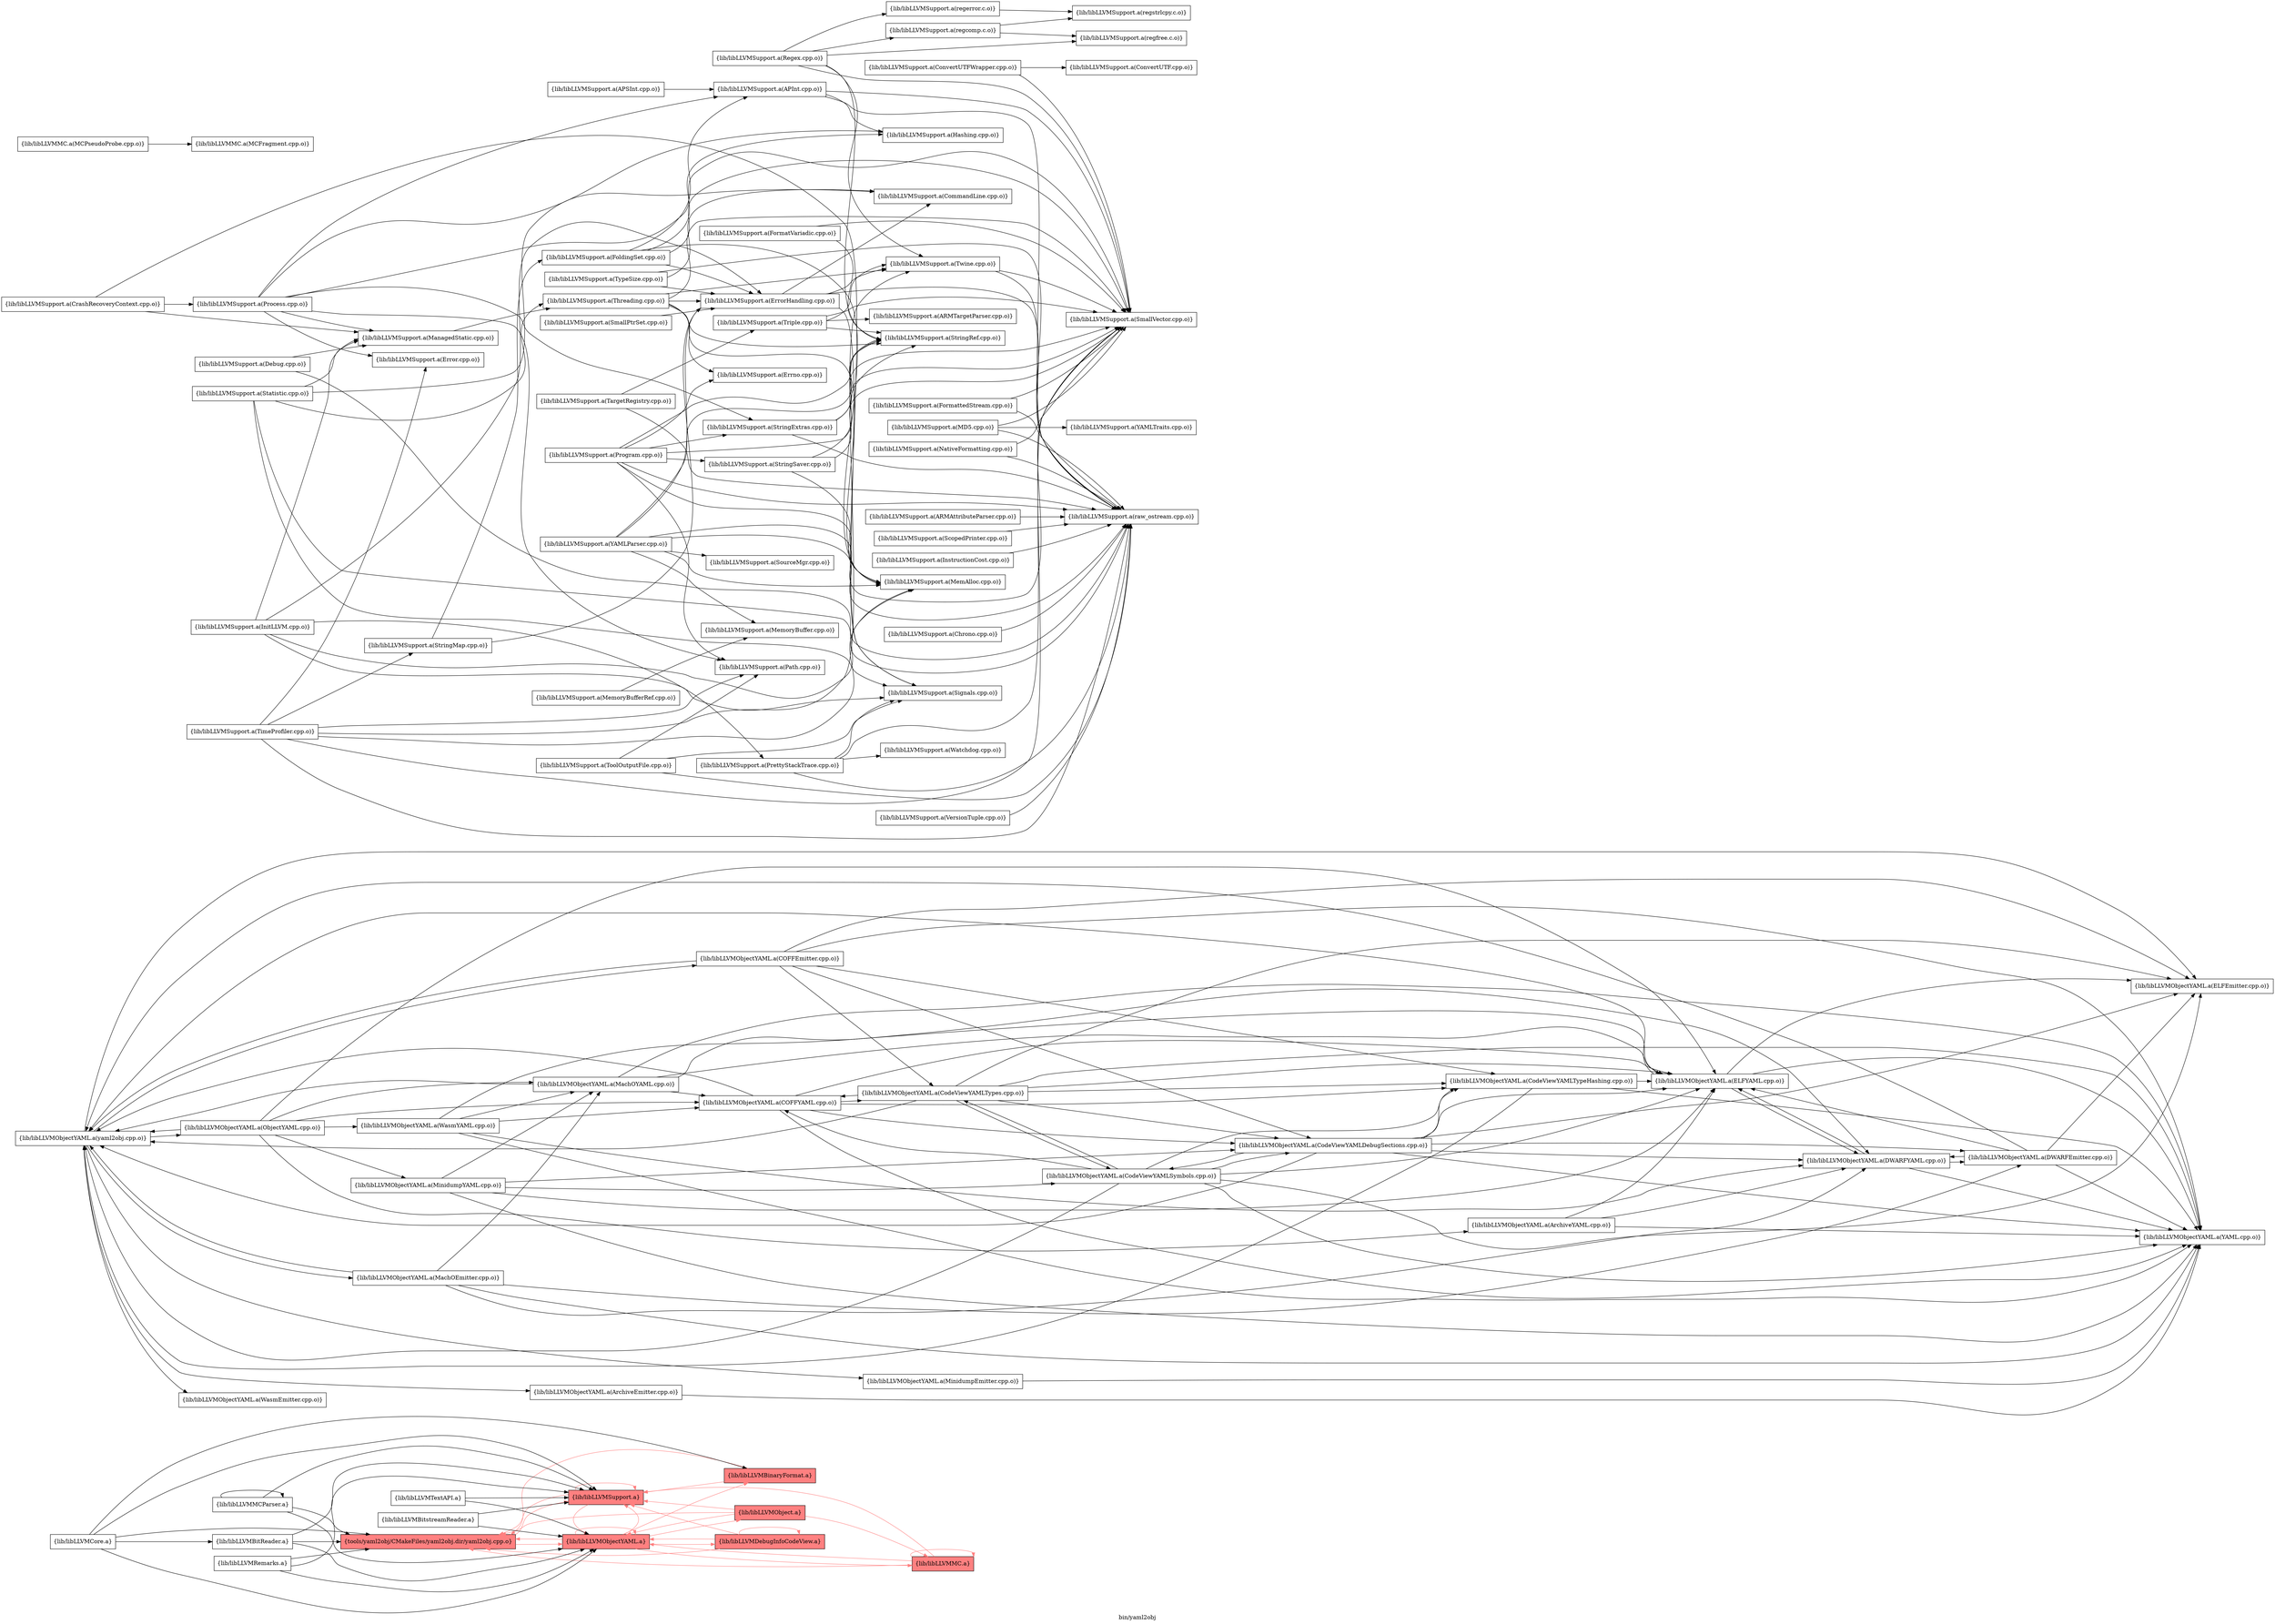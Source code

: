 digraph "bin/yaml2obj" {
	label="bin/yaml2obj";
	rankdir="LR"
	{ rank=same; Node0x555b0dc8dea8;  }
	{ rank=same; Node0x555b0dc8ce68; Node0x555b0dc8d318;  }

	Node0x555b0dc8dea8 [shape=record,shape=box,style=filled,fillcolor="1.000000 0.5 1",group=1,label="{tools/yaml2obj/CMakeFiles/yaml2obj.dir/yaml2obj.cpp.o}"];
	Node0x555b0dc8dea8 -> Node0x555b0dc8ce68[color="1.000000 0.5 1"];
	Node0x555b0dc8dea8 -> Node0x555b0dc8d318[color="1.000000 0.5 1"];
	Node0x555b0dc8ce68 [shape=record,shape=box,style=filled,fillcolor="1.000000 0.5 1",group=1,label="{lib/libLLVMObjectYAML.a}"];
	Node0x555b0dc8ce68 -> Node0x555b0dc8d318[color="1.000000 0.5 1"];
	Node0x555b0dc8ce68 -> Node0x555b0dc8dea8[color="1.000000 0.5 1"];
	Node0x555b0dc8ce68 -> Node0x555b0dc8ce68[color="1.000000 0.5 1"];
	Node0x555b0dc8ce68 -> Node0x555b0dc8b018[color="1.000000 0.5 1"];
	Node0x555b0dc8ce68 -> Node0x555b0dc8ad48[color="1.000000 0.5 1"];
	Node0x555b0dc8ce68 -> Node0x555b0dc89218[color="1.000000 0.5 1"];
	Node0x555b0dc8ce68 -> Node0x555b0dc8d7c8[color="1.000000 0.5 1"];
	Node0x555b0dc8d318 [shape=record,shape=box,style=filled,fillcolor="1.000000 0.5 1",group=1,label="{lib/libLLVMSupport.a}"];
	Node0x555b0dc8d318 -> Node0x555b0dc8ce68[color="1.000000 0.5 1"];
	Node0x555b0dc8d318 -> Node0x555b0dc8d318[color="1.000000 0.5 1"];
	Node0x555b0dc8d318 -> Node0x555b0dc8dea8[color="1.000000 0.5 1"];
	Node0x555b0dc8c378 [shape=record,shape=box,group=0,label="{lib/libLLVMObjectYAML.a(yaml2obj.cpp.o)}"];
	Node0x555b0dc8c378 -> Node0x555b0dc8a258;
	Node0x555b0dc8c378 -> Node0x555b0dc891c8;
	Node0x555b0dc8c378 -> Node0x555b0dc910a8;
	Node0x555b0dc8c378 -> Node0x555b0dc91378;
	Node0x555b0dc8c378 -> Node0x555b0dc8ce18;
	Node0x555b0dc8c378 -> Node0x555b0dc8d278;
	Node0x555b0dc8c378 -> Node0x555b0dc8de58;
	Node0x555b0dc8a258 [shape=record,shape=box,group=0,label="{lib/libLLVMObjectYAML.a(ObjectYAML.cpp.o)}"];
	Node0x555b0dc8a258 -> Node0x555b0dc8c378;
	Node0x555b0dc8a258 -> Node0x555b0dc8aa78;
	Node0x555b0dc8a258 -> Node0x555b0dc8f938;
	Node0x555b0dc8a258 -> Node0x555b0dc889a8;
	Node0x555b0dc8a258 -> Node0x555b0dc881d8;
	Node0x555b0dc8a258 -> Node0x555b0dc87af8;
	Node0x555b0dc8a258 -> Node0x555b0dc8c198;
	Node0x555b0dc891c8 [shape=record,shape=box,group=0,label="{lib/libLLVMObjectYAML.a(ELFEmitter.cpp.o)}"];
	Node0x555b0dc910a8 [shape=record,shape=box,group=0,label="{lib/libLLVMObjectYAML.a(ArchiveEmitter.cpp.o)}"];
	Node0x555b0dc910a8 -> Node0x555b0dc8b248;
	Node0x555b0dc91378 [shape=record,shape=box,group=0,label="{lib/libLLVMObjectYAML.a(COFFEmitter.cpp.o)}"];
	Node0x555b0dc91378 -> Node0x555b0dc8c378;
	Node0x555b0dc91378 -> Node0x555b0dc8b248;
	Node0x555b0dc91378 -> Node0x555b0dc891c8;
	Node0x555b0dc91378 -> Node0x555b0dc8f758;
	Node0x555b0dc91378 -> Node0x555b0dc89cb8;
	Node0x555b0dc91378 -> Node0x555b0dc88d68;
	Node0x555b0dc8ce18 [shape=record,shape=box,group=0,label="{lib/libLLVMObjectYAML.a(MachOEmitter.cpp.o)}"];
	Node0x555b0dc8ce18 -> Node0x555b0dc8c378;
	Node0x555b0dc8ce18 -> Node0x555b0dc8b248;
	Node0x555b0dc8ce18 -> Node0x555b0dc90888;
	Node0x555b0dc8ce18 -> Node0x555b0dc90518;
	Node0x555b0dc8ce18 -> Node0x555b0dc889a8;
	Node0x555b0dc8d278 [shape=record,shape=box,group=0,label="{lib/libLLVMObjectYAML.a(MinidumpEmitter.cpp.o)}"];
	Node0x555b0dc8d278 -> Node0x555b0dc8b248;
	Node0x555b0dc8de58 [shape=record,shape=box,group=0,label="{lib/libLLVMObjectYAML.a(WasmEmitter.cpp.o)}"];
	Node0x555b0dc8aa78 [shape=record,shape=box,group=0,label="{lib/libLLVMObjectYAML.a(ELFYAML.cpp.o)}"];
	Node0x555b0dc8aa78 -> Node0x555b0dc8c378;
	Node0x555b0dc8aa78 -> Node0x555b0dc8b248;
	Node0x555b0dc8aa78 -> Node0x555b0dc891c8;
	Node0x555b0dc8aa78 -> Node0x555b0dc90518;
	Node0x555b0dc8f938 [shape=record,shape=box,group=0,label="{lib/libLLVMObjectYAML.a(COFFYAML.cpp.o)}"];
	Node0x555b0dc8f938 -> Node0x555b0dc8c378;
	Node0x555b0dc8f938 -> Node0x555b0dc8aa78;
	Node0x555b0dc8f938 -> Node0x555b0dc8b248;
	Node0x555b0dc8f938 -> Node0x555b0dc8f758;
	Node0x555b0dc8f938 -> Node0x555b0dc89cb8;
	Node0x555b0dc8f938 -> Node0x555b0dc88d68;
	Node0x555b0dc889a8 [shape=record,shape=box,group=0,label="{lib/libLLVMObjectYAML.a(MachOYAML.cpp.o)}"];
	Node0x555b0dc889a8 -> Node0x555b0dc8c378;
	Node0x555b0dc889a8 -> Node0x555b0dc8aa78;
	Node0x555b0dc889a8 -> Node0x555b0dc8b248;
	Node0x555b0dc889a8 -> Node0x555b0dc90518;
	Node0x555b0dc889a8 -> Node0x555b0dc8f938;
	Node0x555b0dc881d8 [shape=record,shape=box,group=0,label="{lib/libLLVMObjectYAML.a(WasmYAML.cpp.o)}"];
	Node0x555b0dc881d8 -> Node0x555b0dc8aa78;
	Node0x555b0dc881d8 -> Node0x555b0dc8b248;
	Node0x555b0dc881d8 -> Node0x555b0dc90518;
	Node0x555b0dc881d8 -> Node0x555b0dc8f938;
	Node0x555b0dc881d8 -> Node0x555b0dc889a8;
	Node0x555b0dc87af8 [shape=record,shape=box,group=0,label="{lib/libLLVMObjectYAML.a(ArchiveYAML.cpp.o)}"];
	Node0x555b0dc87af8 -> Node0x555b0dc8aa78;
	Node0x555b0dc87af8 -> Node0x555b0dc8b248;
	Node0x555b0dc87af8 -> Node0x555b0dc90518;
	Node0x555b0dc8c198 [shape=record,shape=box,group=0,label="{lib/libLLVMObjectYAML.a(MinidumpYAML.cpp.o)}"];
	Node0x555b0dc8c198 -> Node0x555b0dc8aa78;
	Node0x555b0dc8c198 -> Node0x555b0dc8b248;
	Node0x555b0dc8c198 -> Node0x555b0dc89cb8;
	Node0x555b0dc8c198 -> Node0x555b0dc894e8;
	Node0x555b0dc8c198 -> Node0x555b0dc889a8;
	Node0x555b0dc8b248 [shape=record,shape=box,group=0,label="{lib/libLLVMObjectYAML.a(YAML.cpp.o)}"];
	Node0x555b0dc90518 [shape=record,shape=box,group=0,label="{lib/libLLVMObjectYAML.a(DWARFYAML.cpp.o)}"];
	Node0x555b0dc90518 -> Node0x555b0dc8aa78;
	Node0x555b0dc90518 -> Node0x555b0dc8b248;
	Node0x555b0dc90518 -> Node0x555b0dc90888;
	Node0x555b0dc8b018 [shape=record,shape=box,style=filled,fillcolor="1.000000 0.5 1",group=1,label="{lib/libLLVMMC.a}"];
	Node0x555b0dc8b018 -> Node0x555b0dc8ce68[color="1.000000 0.5 1"];
	Node0x555b0dc8b018 -> Node0x555b0dc8d318[color="1.000000 0.5 1"];
	Node0x555b0dc8b018 -> Node0x555b0dc8b018[color="1.000000 0.5 1"];
	Node0x555b0dc8b018 -> Node0x555b0dc8dea8[color="1.000000 0.5 1"];
	Node0x555b0dc90888 [shape=record,shape=box,group=0,label="{lib/libLLVMObjectYAML.a(DWARFEmitter.cpp.o)}"];
	Node0x555b0dc90888 -> Node0x555b0dc8c378;
	Node0x555b0dc90888 -> Node0x555b0dc8aa78;
	Node0x555b0dc90888 -> Node0x555b0dc8b248;
	Node0x555b0dc90888 -> Node0x555b0dc891c8;
	Node0x555b0dc90888 -> Node0x555b0dc90518;
	Node0x555b0dc8ad48 [shape=record,shape=box,style=filled,fillcolor="1.000000 0.5 1",group=1,label="{lib/libLLVMBinaryFormat.a}"];
	Node0x555b0dc8ad48 -> Node0x555b0dc8dea8[color="1.000000 0.5 1"];
	Node0x555b0dc8ad48 -> Node0x555b0dc8d318[color="1.000000 0.5 1"];
	Node0x555b0dc8f758 [shape=record,shape=box,group=0,label="{lib/libLLVMObjectYAML.a(CodeViewYAMLTypeHashing.cpp.o)}"];
	Node0x555b0dc8f758 -> Node0x555b0dc8c378;
	Node0x555b0dc8f758 -> Node0x555b0dc8aa78;
	Node0x555b0dc8f758 -> Node0x555b0dc8b248;
	Node0x555b0dc89cb8 [shape=record,shape=box,group=0,label="{lib/libLLVMObjectYAML.a(CodeViewYAMLDebugSections.cpp.o)}"];
	Node0x555b0dc89cb8 -> Node0x555b0dc8c378;
	Node0x555b0dc89cb8 -> Node0x555b0dc8aa78;
	Node0x555b0dc89cb8 -> Node0x555b0dc8b248;
	Node0x555b0dc89cb8 -> Node0x555b0dc891c8;
	Node0x555b0dc89cb8 -> Node0x555b0dc90888;
	Node0x555b0dc89cb8 -> Node0x555b0dc90518;
	Node0x555b0dc89cb8 -> Node0x555b0dc8f758;
	Node0x555b0dc89cb8 -> Node0x555b0dc894e8;
	Node0x555b0dc88d68 [shape=record,shape=box,group=0,label="{lib/libLLVMObjectYAML.a(CodeViewYAMLTypes.cpp.o)}"];
	Node0x555b0dc88d68 -> Node0x555b0dc8c378;
	Node0x555b0dc88d68 -> Node0x555b0dc8aa78;
	Node0x555b0dc88d68 -> Node0x555b0dc8b248;
	Node0x555b0dc88d68 -> Node0x555b0dc891c8;
	Node0x555b0dc88d68 -> Node0x555b0dc8f938;
	Node0x555b0dc88d68 -> Node0x555b0dc8f758;
	Node0x555b0dc88d68 -> Node0x555b0dc89cb8;
	Node0x555b0dc88d68 -> Node0x555b0dc894e8;
	Node0x555b0dc894e8 [shape=record,shape=box,group=0,label="{lib/libLLVMObjectYAML.a(CodeViewYAMLSymbols.cpp.o)}"];
	Node0x555b0dc894e8 -> Node0x555b0dc8c378;
	Node0x555b0dc894e8 -> Node0x555b0dc8aa78;
	Node0x555b0dc894e8 -> Node0x555b0dc8b248;
	Node0x555b0dc894e8 -> Node0x555b0dc891c8;
	Node0x555b0dc894e8 -> Node0x555b0dc8f938;
	Node0x555b0dc894e8 -> Node0x555b0dc8f758;
	Node0x555b0dc894e8 -> Node0x555b0dc89cb8;
	Node0x555b0dc894e8 -> Node0x555b0dc88d68;
	Node0x555b0dc89218 [shape=record,shape=box,style=filled,fillcolor="1.000000 0.5 1",group=1,label="{lib/libLLVMDebugInfoCodeView.a}"];
	Node0x555b0dc89218 -> Node0x555b0dc8d318[color="1.000000 0.5 1"];
	Node0x555b0dc89218 -> Node0x555b0dc89218[color="1.000000 0.5 1"];
	Node0x555b0dc89218 -> Node0x555b0dc8ce68[color="1.000000 0.5 1"];
	Node0x555b0dc89218 -> Node0x555b0dc8dea8[color="1.000000 0.5 1"];
	Node0x555b0dc8d7c8 [shape=record,shape=box,style=filled,fillcolor="1.000000 0.5 1",group=1,label="{lib/libLLVMObject.a}"];
	Node0x555b0dc8d7c8 -> Node0x555b0dc8ce68[color="1.000000 0.5 1"];
	Node0x555b0dc8d7c8 -> Node0x555b0dc8d318[color="1.000000 0.5 1"];
	Node0x555b0dc8d7c8 -> Node0x555b0dc8dea8[color="1.000000 0.5 1"];
	Node0x555b0dc8d7c8 -> Node0x555b0dc8b018[color="1.000000 0.5 1"];
	Node0x555b0dc8ee48 [shape=record,shape=box,group=0,label="{lib/libLLVMSupport.a(APInt.cpp.o)}"];
	Node0x555b0dc8ee48 -> Node0x555b0dc8c238;
	Node0x555b0dc8ee48 -> Node0x555b0dc878c8;
	Node0x555b0dc8ee48 -> Node0x555b0dc8f078;
	Node0x555b0dc8c238 [shape=record,shape=box,group=0,label="{lib/libLLVMSupport.a(Hashing.cpp.o)}"];
	Node0x555b0dc878c8 [shape=record,shape=box,group=0,label="{lib/libLLVMSupport.a(SmallVector.cpp.o)}"];
	Node0x555b0dc8f078 [shape=record,shape=box,group=0,label="{lib/libLLVMSupport.a(raw_ostream.cpp.o)}"];
	Node0x555b0dc8a5c8 [shape=record,shape=box,group=0,label="{lib/libLLVMSupport.a(APSInt.cpp.o)}"];
	Node0x555b0dc8a5c8 -> Node0x555b0dc8ee48;
	Node0x555b0dc89c18 [shape=record,shape=box,group=0,label="{lib/libLLVMSupport.a(ConvertUTFWrapper.cpp.o)}"];
	Node0x555b0dc89c18 -> Node0x555b0dc89588;
	Node0x555b0dc89c18 -> Node0x555b0dc878c8;
	Node0x555b0dc89588 [shape=record,shape=box,group=0,label="{lib/libLLVMSupport.a(ConvertUTF.cpp.o)}"];
	Node0x555b0dc8b108 [shape=record,shape=box,group=0,label="{lib/libLLVMSupport.a(ErrorHandling.cpp.o)}"];
	Node0x555b0dc8b108 -> Node0x555b0dc87c38;
	Node0x555b0dc8b108 -> Node0x555b0dc8ea38;
	Node0x555b0dc8b108 -> Node0x555b0dc8f078;
	Node0x555b0dc8b108 -> Node0x555b0dc8b1a8;
	Node0x555b0dc87c38 [shape=record,shape=box,group=0,label="{lib/libLLVMSupport.a(CommandLine.cpp.o)}"];
	Node0x555b0dc8ea38 [shape=record,shape=box,group=0,label="{lib/libLLVMSupport.a(Twine.cpp.o)}"];
	Node0x555b0dc8ea38 -> Node0x555b0dc878c8;
	Node0x555b0dc8ea38 -> Node0x555b0dc8f078;
	Node0x555b0dc8b1a8 [shape=record,shape=box,group=0,label="{lib/libLLVMSupport.a(Signals.cpp.o)}"];
	Node0x555b0dc8a938 [shape=record,shape=box,group=0,label="{lib/libLLVMSupport.a(Debug.cpp.o)}"];
	Node0x555b0dc8a938 -> Node0x555b0dc8b428;
	Node0x555b0dc8a938 -> Node0x555b0dc8f078;
	Node0x555b0dc8b428 [shape=record,shape=box,group=0,label="{lib/libLLVMSupport.a(ManagedStatic.cpp.o)}"];
	Node0x555b0dc8b428 -> Node0x555b0dc903d8;
	Node0x555b0dc8a118 [shape=record,shape=box,group=0,label="{lib/libLLVMSupport.a(FoldingSet.cpp.o)}"];
	Node0x555b0dc8a118 -> Node0x555b0dc8ee48;
	Node0x555b0dc8a118 -> Node0x555b0dc8b108;
	Node0x555b0dc8a118 -> Node0x555b0dc8c238;
	Node0x555b0dc8a118 -> Node0x555b0dc89718;
	Node0x555b0dc8a118 -> Node0x555b0dc878c8;
	Node0x555b0dc89718 [shape=record,shape=box,group=0,label="{lib/libLLVMSupport.a(MemAlloc.cpp.o)}"];
	Node0x555b0dc8bb58 [shape=record,shape=box,group=0,label="{lib/libLLVMSupport.a(InitLLVM.cpp.o)}"];
	Node0x555b0dc8bb58 -> Node0x555b0dc8b108;
	Node0x555b0dc8bb58 -> Node0x555b0dc8b428;
	Node0x555b0dc8bb58 -> Node0x555b0dc89718;
	Node0x555b0dc8bb58 -> Node0x555b0dc892b8;
	Node0x555b0dc8bb58 -> Node0x555b0dc8b1a8;
	Node0x555b0dc892b8 [shape=record,shape=box,group=0,label="{lib/libLLVMSupport.a(PrettyStackTrace.cpp.o)}"];
	Node0x555b0dc892b8 -> Node0x555b0dc878c8;
	Node0x555b0dc892b8 -> Node0x555b0dc8f078;
	Node0x555b0dc892b8 -> Node0x555b0dc8b1a8;
	Node0x555b0dc892b8 -> Node0x555b0dc91238;
	Node0x555b0dc903d8 [shape=record,shape=box,group=0,label="{lib/libLLVMSupport.a(Threading.cpp.o)}"];
	Node0x555b0dc903d8 -> Node0x555b0dc8b108;
	Node0x555b0dc903d8 -> Node0x555b0dc89718;
	Node0x555b0dc903d8 -> Node0x555b0dc878c8;
	Node0x555b0dc903d8 -> Node0x555b0dc8b658;
	Node0x555b0dc903d8 -> Node0x555b0dc8ea38;
	Node0x555b0dc903d8 -> Node0x555b0dc8a528;
	Node0x555b0dc91238 [shape=record,shape=box,group=0,label="{lib/libLLVMSupport.a(Watchdog.cpp.o)}"];
	Node0x555b0dc88548 [shape=record,shape=box,group=0,label="{lib/libLLVMSupport.a(SmallPtrSet.cpp.o)}"];
	Node0x555b0dc88548 -> Node0x555b0dc8b108;
	Node0x555b0dc87e18 [shape=record,shape=box,group=0,label="{lib/libLLVMSupport.a(StringMap.cpp.o)}"];
	Node0x555b0dc87e18 -> Node0x555b0dc8b108;
	Node0x555b0dc87e18 -> Node0x555b0dc8a118;
	Node0x555b0dc8c3c8 [shape=record,shape=box,group=0,label="{lib/libLLVMSupport.a(StringSaver.cpp.o)}"];
	Node0x555b0dc8c3c8 -> Node0x555b0dc89718;
	Node0x555b0dc8c3c8 -> Node0x555b0dc878c8;
	Node0x555b0dc8c3c8 -> Node0x555b0dc8b658;
	Node0x555b0dc8b658 [shape=record,shape=box,group=0,label="{lib/libLLVMSupport.a(StringRef.cpp.o)}"];
	Node0x555b0dc8ade8 [shape=record,shape=box,group=0,label="{lib/libLLVMSupport.a(ToolOutputFile.cpp.o)}"];
	Node0x555b0dc8ade8 -> Node0x555b0dc8f078;
	Node0x555b0dc8ade8 -> Node0x555b0dc8cdc8;
	Node0x555b0dc8ade8 -> Node0x555b0dc8b1a8;
	Node0x555b0dc8cdc8 [shape=record,shape=box,group=0,label="{lib/libLLVMSupport.a(Path.cpp.o)}"];
	Node0x555b0dc8a168 [shape=record,shape=box,group=0,label="{lib/libLLVMSupport.a(Triple.cpp.o)}"];
	Node0x555b0dc8a168 -> Node0x555b0dc878c8;
	Node0x555b0dc8a168 -> Node0x555b0dc8b658;
	Node0x555b0dc8a168 -> Node0x555b0dc8e808;
	Node0x555b0dc8a168 -> Node0x555b0dc8ea38;
	Node0x555b0dc8e808 [shape=record,shape=box,group=0,label="{lib/libLLVMSupport.a(ARMTargetParser.cpp.o)}"];
	Node0x555b0dc8cfa8 [shape=record,shape=box,group=0,label="{lib/libLLVMSupport.a(YAMLParser.cpp.o)}"];
	Node0x555b0dc8cfa8 -> Node0x555b0dc8b108;
	Node0x555b0dc8cfa8 -> Node0x555b0dc89718;
	Node0x555b0dc8cfa8 -> Node0x555b0dc89e48;
	Node0x555b0dc8cfa8 -> Node0x555b0dc878c8;
	Node0x555b0dc8cfa8 -> Node0x555b0dc8b658;
	Node0x555b0dc8cfa8 -> Node0x555b0dc8d138;
	Node0x555b0dc8cfa8 -> Node0x555b0dc8f078;
	Node0x555b0dc89e48 [shape=record,shape=box,group=0,label="{lib/libLLVMSupport.a(MemoryBuffer.cpp.o)}"];
	Node0x555b0dc8d138 [shape=record,shape=box,group=0,label="{lib/libLLVMSupport.a(SourceMgr.cpp.o)}"];
	Node0x555b0dc90158 [shape=record,shape=box,group=0,label="{lib/libLLVMSupport.a(VersionTuple.cpp.o)}"];
	Node0x555b0dc90158 -> Node0x555b0dc8f078;
	Node0x555b0dc8fd48 [shape=record,shape=box,group=0,label="{lib/libLLVMSupport.a(NativeFormatting.cpp.o)}"];
	Node0x555b0dc8fd48 -> Node0x555b0dc878c8;
	Node0x555b0dc8fd48 -> Node0x555b0dc8f078;
	Node0x555b0dc904c8 [shape=record,shape=box,group=0,label="{lib/libLLVMSupport.a(FormatVariadic.cpp.o)}"];
	Node0x555b0dc904c8 -> Node0x555b0dc878c8;
	Node0x555b0dc904c8 -> Node0x555b0dc8b658;
	Node0x555b0dc8caf8 [shape=record,shape=box,group=0,label="{lib/libLLVMSupport.a(MD5.cpp.o)}"];
	Node0x555b0dc8caf8 -> Node0x555b0dc878c8;
	Node0x555b0dc8caf8 -> Node0x555b0dc90568;
	Node0x555b0dc8caf8 -> Node0x555b0dc8f078;
	Node0x555b0dc90568 [shape=record,shape=box,group=0,label="{lib/libLLVMSupport.a(YAMLTraits.cpp.o)}"];
	Node0x555b0dc8d1d8 [shape=record,shape=box,group=0,label="{lib/libLLVMSupport.a(Process.cpp.o)}"];
	Node0x555b0dc8d1d8 -> Node0x555b0dc8ee48;
	Node0x555b0dc8d1d8 -> Node0x555b0dc88e08;
	Node0x555b0dc8d1d8 -> Node0x555b0dc8c238;
	Node0x555b0dc8d1d8 -> Node0x555b0dc8b428;
	Node0x555b0dc8d1d8 -> Node0x555b0dc878c8;
	Node0x555b0dc8d1d8 -> Node0x555b0dc8cdc8;
	Node0x555b0dc8d1d8 -> Node0x555b0dc8dd68;
	Node0x555b0dc88e08 [shape=record,shape=box,group=0,label="{lib/libLLVMSupport.a(Error.cpp.o)}"];
	Node0x555b0dc8dd68 [shape=record,shape=box,group=0,label="{lib/libLLVMSupport.a(StringExtras.cpp.o)}"];
	Node0x555b0dc8dd68 -> Node0x555b0dc878c8;
	Node0x555b0dc8dd68 -> Node0x555b0dc8b658;
	Node0x555b0dc8dd68 -> Node0x555b0dc8f078;
	Node0x555b0dc8e3f8 [shape=record,shape=box,group=0,label="{lib/libLLVMSupport.a(CrashRecoveryContext.cpp.o)}"];
	Node0x555b0dc8e3f8 -> Node0x555b0dc8b428;
	Node0x555b0dc8e3f8 -> Node0x555b0dc8d1d8;
	Node0x555b0dc8e3f8 -> Node0x555b0dc8b1a8;
	Node0x555b0dc8e4e8 [shape=record,shape=box,group=0,label="{lib/libLLVMSupport.a(Program.cpp.o)}"];
	Node0x555b0dc8e4e8 -> Node0x555b0dc89718;
	Node0x555b0dc8e4e8 -> Node0x555b0dc878c8;
	Node0x555b0dc8e4e8 -> Node0x555b0dc8c3c8;
	Node0x555b0dc8e4e8 -> Node0x555b0dc8b658;
	Node0x555b0dc8e4e8 -> Node0x555b0dc8f078;
	Node0x555b0dc8e4e8 -> Node0x555b0dc8cdc8;
	Node0x555b0dc8e4e8 -> Node0x555b0dc8dd68;
	Node0x555b0dc8e4e8 -> Node0x555b0dc8a528;
	Node0x555b0dc8a528 [shape=record,shape=box,group=0,label="{lib/libLLVMSupport.a(Errno.cpp.o)}"];
	Node0x555b0dc884a8 [shape=record,shape=box,group=0,label="{lib/libLLVMSupport.a(TypeSize.cpp.o)}"];
	Node0x555b0dc884a8 -> Node0x555b0dc87c38;
	Node0x555b0dc884a8 -> Node0x555b0dc8b108;
	Node0x555b0dc884a8 -> Node0x555b0dc8f078;
	Node0x555b0dc89c68 [shape=record,shape=box,group=0,label="{lib/libLLVMSupport.a(TargetRegistry.cpp.o)}"];
	Node0x555b0dc89c68 -> Node0x555b0dc8a168;
	Node0x555b0dc89c68 -> Node0x555b0dc8f078;
	Node0x555b0dc8a208 [shape=record,shape=box,group=0,label="{lib/libLLVMSupport.a(ARMAttributeParser.cpp.o)}"];
	Node0x555b0dc8a208 -> Node0x555b0dc8f078;
	Node0x555b0dc8fd98 [shape=record,shape=box,group=0,label="{lib/libLLVMSupport.a(ScopedPrinter.cpp.o)}"];
	Node0x555b0dc8fd98 -> Node0x555b0dc8f078;
	Node0x555b0dc8ba18 [shape=record,shape=box,group=0,label="{lib/libLLVMBitReader.a}"];
	Node0x555b0dc8ba18 -> Node0x555b0dc8dea8;
	Node0x555b0dc8ba18 -> Node0x555b0dc8ce68;
	Node0x555b0dc8ba18 -> Node0x555b0dc8d318;
	Node0x555b0dc8a0c8 [shape=record,shape=box,group=0,label="{lib/libLLVMSupport.a(MemoryBufferRef.cpp.o)}"];
	Node0x555b0dc8a0c8 -> Node0x555b0dc89e48;
	Node0x555b0dc8b568 [shape=record,shape=box,group=0,label="{lib/libLLVMCore.a}"];
	Node0x555b0dc8b568 -> Node0x555b0dc8d318;
	Node0x555b0dc8b568 -> Node0x555b0dc8ce68;
	Node0x555b0dc8b568 -> Node0x555b0dc8ad48;
	Node0x555b0dc8b568 -> Node0x555b0dc8dea8;
	Node0x555b0dc8b568 -> Node0x555b0dc8ba18;
	Node0x555b0dc87f58 [shape=record,shape=box,group=0,label="{lib/libLLVMSupport.a(FormattedStream.cpp.o)}"];
	Node0x555b0dc87f58 -> Node0x555b0dc878c8;
	Node0x555b0dc87f58 -> Node0x555b0dc8f078;
	Node0x555b0dc89538 [shape=record,shape=box,group=0,label="{lib/libLLVMSupport.a(Regex.cpp.o)}"];
	Node0x555b0dc89538 -> Node0x555b0dc878c8;
	Node0x555b0dc89538 -> Node0x555b0dc8b658;
	Node0x555b0dc89538 -> Node0x555b0dc8ea38;
	Node0x555b0dc89538 -> Node0x555b0dc89268;
	Node0x555b0dc89538 -> Node0x555b0dc8b068;
	Node0x555b0dc89538 -> Node0x555b0dc8b838;
	Node0x555b0dc89268 [shape=record,shape=box,group=0,label="{lib/libLLVMSupport.a(regcomp.c.o)}"];
	Node0x555b0dc89268 -> Node0x555b0dc901a8;
	Node0x555b0dc89268 -> Node0x555b0dc8b068;
	Node0x555b0dc8b068 [shape=record,shape=box,group=0,label="{lib/libLLVMSupport.a(regfree.c.o)}"];
	Node0x555b0dc8b838 [shape=record,shape=box,group=0,label="{lib/libLLVMSupport.a(regerror.c.o)}"];
	Node0x555b0dc8b838 -> Node0x555b0dc901a8;
	Node0x555b0dc901a8 [shape=record,shape=box,group=0,label="{lib/libLLVMSupport.a(regstrlcpy.c.o)}"];
	Node0x555b0dc89358 [shape=record,shape=box,group=0,label="{lib/libLLVMSupport.a(InstructionCost.cpp.o)}"];
	Node0x555b0dc89358 -> Node0x555b0dc8f078;
	Node0x555b0dc87738 [shape=record,shape=box,group=0,label="{lib/libLLVMSupport.a(Statistic.cpp.o)}"];
	Node0x555b0dc87738 -> Node0x555b0dc87c38;
	Node0x555b0dc87738 -> Node0x555b0dc8b428;
	Node0x555b0dc87738 -> Node0x555b0dc8f078;
	Node0x555b0dc87738 -> Node0x555b0dc8b1a8;
	Node0x555b0dc87738 -> Node0x555b0dc903d8;
	Node0x555b0dc89e98 [shape=record,shape=box,group=0,label="{lib/libLLVMSupport.a(TimeProfiler.cpp.o)}"];
	Node0x555b0dc89e98 -> Node0x555b0dc88e08;
	Node0x555b0dc89e98 -> Node0x555b0dc89718;
	Node0x555b0dc89e98 -> Node0x555b0dc878c8;
	Node0x555b0dc89e98 -> Node0x555b0dc87e18;
	Node0x555b0dc89e98 -> Node0x555b0dc8ea38;
	Node0x555b0dc89e98 -> Node0x555b0dc8f078;
	Node0x555b0dc89e98 -> Node0x555b0dc8cdc8;
	Node0x555b0dc88818 [shape=record,shape=box,group=0,label="{lib/libLLVMSupport.a(Chrono.cpp.o)}"];
	Node0x555b0dc88818 -> Node0x555b0dc8f078;
	Node0x555b0dc8c418 [shape=record,shape=box,group=0,label="{lib/libLLVMRemarks.a}"];
	Node0x555b0dc8c418 -> Node0x555b0dc8ce68;
	Node0x555b0dc8c418 -> Node0x555b0dc8d318;
	Node0x555b0dc8c418 -> Node0x555b0dc8dea8;
	Node0x555b0dc8c008 [shape=record,shape=box,group=0,label="{lib/libLLVMBitstreamReader.a}"];
	Node0x555b0dc8c008 -> Node0x555b0dc8ce68;
	Node0x555b0dc8c008 -> Node0x555b0dc8d318;
	Node0x555b0dc8a618 [shape=record,shape=box,group=0,label="{lib/libLLVMMCParser.a}"];
	Node0x555b0dc8a618 -> Node0x555b0dc8dea8;
	Node0x555b0dc8a618 -> Node0x555b0dc8ce68;
	Node0x555b0dc8a618 -> Node0x555b0dc8d318;
	Node0x555b0dc8a618 -> Node0x555b0dc8a618;
	Node0x555b0dc8a1b8 [shape=record,shape=box,group=0,label="{lib/libLLVMTextAPI.a}"];
	Node0x555b0dc8a1b8 -> Node0x555b0dc8d318;
	Node0x555b0dc8a1b8 -> Node0x555b0dc8ce68;
	Node0x555b0dc8f2f8 [shape=record,shape=box,group=0,label="{lib/libLLVMMC.a(MCPseudoProbe.cpp.o)}"];
	Node0x555b0dc8f2f8 -> Node0x555b0dc8a348;
	Node0x555b0dc8a348 [shape=record,shape=box,group=0,label="{lib/libLLVMMC.a(MCFragment.cpp.o)}"];
}
